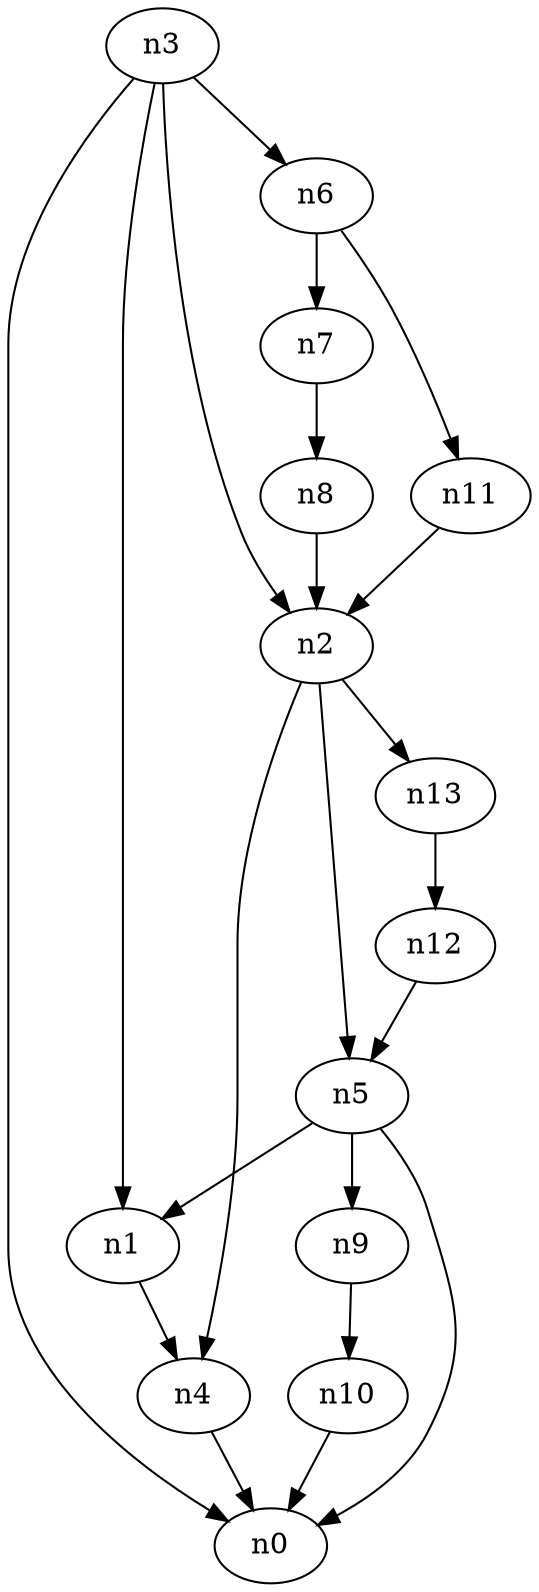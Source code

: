 digraph G {
	n1 -> n4	 [_graphml_id=e4];
	n2 -> n4	 [_graphml_id=e7];
	n2 -> n5	 [_graphml_id=e8];
	n2 -> n13	 [_graphml_id=e20];
	n3 -> n0	 [_graphml_id=e0];
	n3 -> n1	 [_graphml_id=e3];
	n3 -> n2	 [_graphml_id=e6];
	n3 -> n6	 [_graphml_id=e9];
	n4 -> n0	 [_graphml_id=e1];
	n5 -> n0	 [_graphml_id=e2];
	n5 -> n1	 [_graphml_id=e5];
	n5 -> n9	 [_graphml_id=e13];
	n6 -> n7	 [_graphml_id=e10];
	n6 -> n11	 [_graphml_id=e17];
	n7 -> n8	 [_graphml_id=e11];
	n8 -> n2	 [_graphml_id=e12];
	n9 -> n10	 [_graphml_id=e14];
	n10 -> n0	 [_graphml_id=e15];
	n11 -> n2	 [_graphml_id=e16];
	n12 -> n5	 [_graphml_id=e18];
	n13 -> n12	 [_graphml_id=e19];
}
